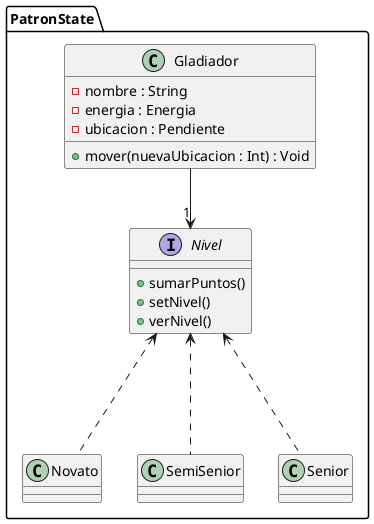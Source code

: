@startuml

' fuente: https://plantuml.com/es/class-diagram

package PatronState {


        Gladiador --> "1" Nivel
        Nivel <--. Novato
        Nivel <--. SemiSenior
        Nivel <--. Senior

        class Gladiador {
            - nombre : String
            - energia : Energia
            - ubicacion : Pendiente

            +mover(nuevaUbicacion : Int) : Void
        }

        interface Nivel {
            + sumarPuntos()
            + setNivel()
            + verNivel()
        }

        class Novato {

        }

        class SemiSenior {
        }

        class Senior {
        }




}

@enduml